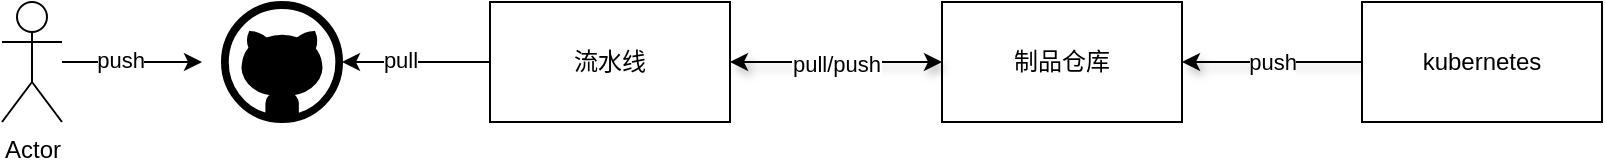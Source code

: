 <mxfile version="20.3.6" type="github">
  <diagram id="5wyxpLxITQXQQzNtic2w" name="第 1 页">
    <mxGraphModel dx="1186" dy="521" grid="1" gridSize="10" guides="1" tooltips="1" connect="1" arrows="1" fold="1" page="1" pageScale="1" pageWidth="827" pageHeight="1169" math="0" shadow="0">
      <root>
        <mxCell id="0" />
        <mxCell id="1" parent="0" />
        <mxCell id="9IPgenbk0yZGC8NYhvoB-17" style="edgeStyle=orthogonalEdgeStyle;rounded=0;orthogonalLoop=1;jettySize=auto;html=1;" edge="1" parent="1" source="9IPgenbk0yZGC8NYhvoB-16">
          <mxGeometry relative="1" as="geometry">
            <mxPoint x="210" y="450" as="targetPoint" />
          </mxGeometry>
        </mxCell>
        <mxCell id="9IPgenbk0yZGC8NYhvoB-21" value="push" style="edgeLabel;html=1;align=center;verticalAlign=middle;resizable=0;points=[];" vertex="1" connectable="0" parent="9IPgenbk0yZGC8NYhvoB-17">
          <mxGeometry x="-0.171" y="1" relative="1" as="geometry">
            <mxPoint as="offset" />
          </mxGeometry>
        </mxCell>
        <mxCell id="9IPgenbk0yZGC8NYhvoB-16" value="Actor" style="shape=umlActor;verticalLabelPosition=bottom;verticalAlign=top;html=1;outlineConnect=0;" vertex="1" parent="1">
          <mxGeometry x="110" y="420" width="30" height="60" as="geometry" />
        </mxCell>
        <mxCell id="9IPgenbk0yZGC8NYhvoB-20" value="" style="verticalLabelPosition=bottom;html=1;verticalAlign=top;align=center;strokeColor=#000000;fillColor=#000000;shape=mxgraph.azure.github_code;pointerEvents=1;" vertex="1" parent="1">
          <mxGeometry x="220" y="420" width="60" height="60" as="geometry" />
        </mxCell>
        <mxCell id="9IPgenbk0yZGC8NYhvoB-23" style="edgeStyle=orthogonalEdgeStyle;rounded=0;orthogonalLoop=1;jettySize=auto;html=1;entryX=1;entryY=0.5;entryDx=0;entryDy=0;entryPerimeter=0;" edge="1" parent="1" source="9IPgenbk0yZGC8NYhvoB-22" target="9IPgenbk0yZGC8NYhvoB-20">
          <mxGeometry relative="1" as="geometry" />
        </mxCell>
        <mxCell id="9IPgenbk0yZGC8NYhvoB-25" value="pull" style="edgeLabel;html=1;align=center;verticalAlign=middle;resizable=0;points=[];" vertex="1" connectable="0" parent="9IPgenbk0yZGC8NYhvoB-23">
          <mxGeometry x="0.216" y="-1" relative="1" as="geometry">
            <mxPoint as="offset" />
          </mxGeometry>
        </mxCell>
        <mxCell id="9IPgenbk0yZGC8NYhvoB-22" value="流水线" style="rounded=0;whiteSpace=wrap;html=1;" vertex="1" parent="1">
          <mxGeometry x="354" y="420" width="120" height="60" as="geometry" />
        </mxCell>
        <mxCell id="9IPgenbk0yZGC8NYhvoB-24" value="制品仓库" style="rounded=0;whiteSpace=wrap;html=1;" vertex="1" parent="1">
          <mxGeometry x="580" y="420" width="120" height="60" as="geometry" />
        </mxCell>
        <mxCell id="9IPgenbk0yZGC8NYhvoB-28" value="" style="endArrow=classic;startArrow=classic;html=1;rounded=0;shadow=1;exitX=1;exitY=0.5;exitDx=0;exitDy=0;" edge="1" parent="1" source="9IPgenbk0yZGC8NYhvoB-22" target="9IPgenbk0yZGC8NYhvoB-24">
          <mxGeometry width="50" height="50" relative="1" as="geometry">
            <mxPoint x="560" y="410" as="sourcePoint" />
            <mxPoint x="610" y="360" as="targetPoint" />
          </mxGeometry>
        </mxCell>
        <mxCell id="9IPgenbk0yZGC8NYhvoB-29" value="pull/push" style="edgeLabel;html=1;align=center;verticalAlign=middle;resizable=0;points=[];" vertex="1" connectable="0" parent="9IPgenbk0yZGC8NYhvoB-28">
          <mxGeometry y="-1" relative="1" as="geometry">
            <mxPoint as="offset" />
          </mxGeometry>
        </mxCell>
        <mxCell id="9IPgenbk0yZGC8NYhvoB-31" value="push" style="edgeStyle=orthogonalEdgeStyle;rounded=0;orthogonalLoop=1;jettySize=auto;html=1;entryX=1;entryY=0.5;entryDx=0;entryDy=0;shadow=1;" edge="1" parent="1" source="9IPgenbk0yZGC8NYhvoB-30" target="9IPgenbk0yZGC8NYhvoB-24">
          <mxGeometry relative="1" as="geometry" />
        </mxCell>
        <mxCell id="9IPgenbk0yZGC8NYhvoB-30" value="kubernetes" style="rounded=0;whiteSpace=wrap;html=1;" vertex="1" parent="1">
          <mxGeometry x="790" y="420" width="120" height="60" as="geometry" />
        </mxCell>
      </root>
    </mxGraphModel>
  </diagram>
</mxfile>
